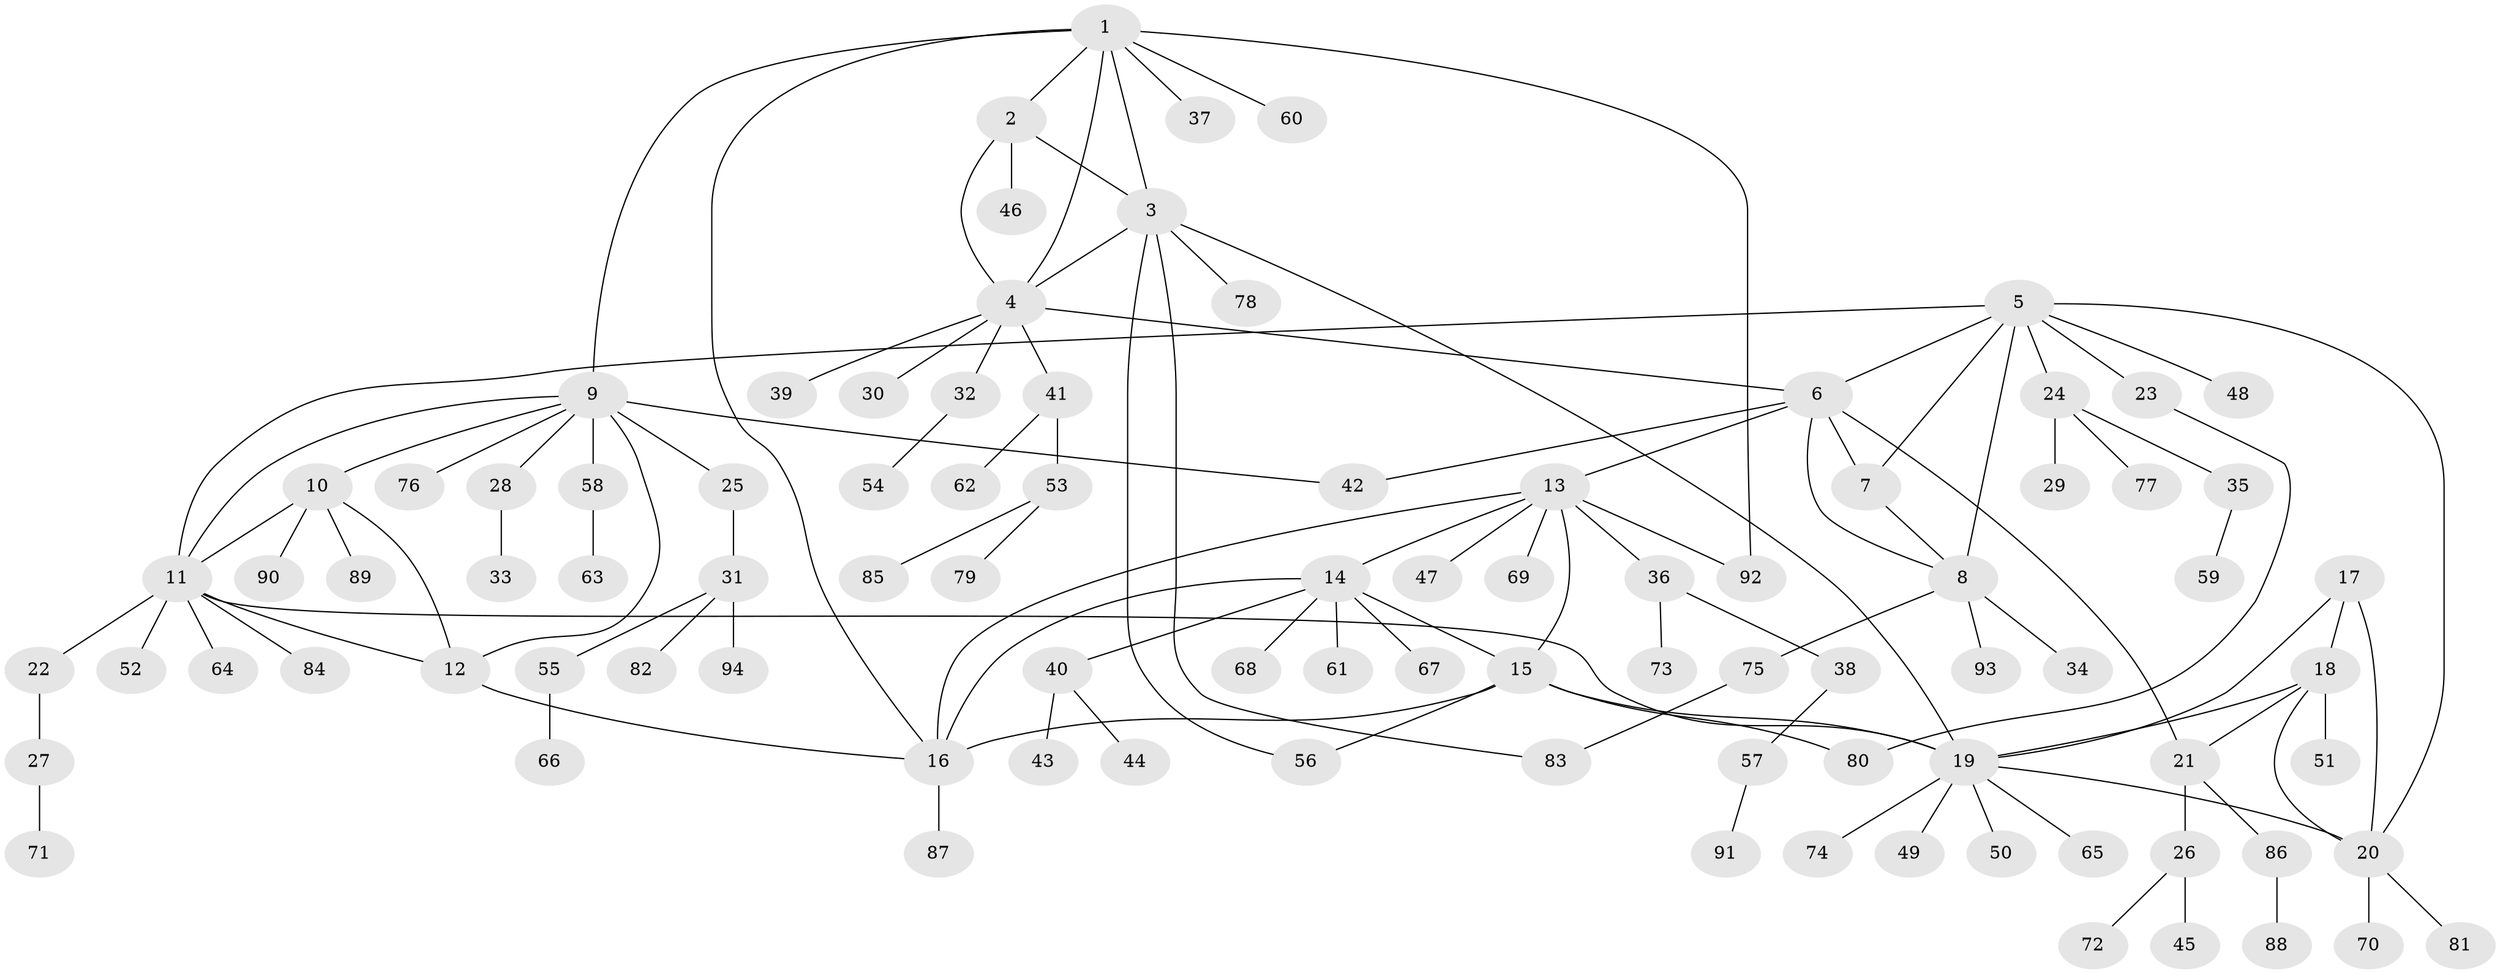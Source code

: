 // coarse degree distribution, {8: 0.057971014492753624, 3: 0.043478260869565216, 7: 0.043478260869565216, 4: 0.13043478260869565, 9: 0.014492753623188406, 10: 0.014492753623188406, 5: 0.014492753623188406, 2: 0.13043478260869565, 1: 0.5507246376811594}
// Generated by graph-tools (version 1.1) at 2025/52/02/27/25 19:52:15]
// undirected, 94 vertices, 120 edges
graph export_dot {
graph [start="1"]
  node [color=gray90,style=filled];
  1;
  2;
  3;
  4;
  5;
  6;
  7;
  8;
  9;
  10;
  11;
  12;
  13;
  14;
  15;
  16;
  17;
  18;
  19;
  20;
  21;
  22;
  23;
  24;
  25;
  26;
  27;
  28;
  29;
  30;
  31;
  32;
  33;
  34;
  35;
  36;
  37;
  38;
  39;
  40;
  41;
  42;
  43;
  44;
  45;
  46;
  47;
  48;
  49;
  50;
  51;
  52;
  53;
  54;
  55;
  56;
  57;
  58;
  59;
  60;
  61;
  62;
  63;
  64;
  65;
  66;
  67;
  68;
  69;
  70;
  71;
  72;
  73;
  74;
  75;
  76;
  77;
  78;
  79;
  80;
  81;
  82;
  83;
  84;
  85;
  86;
  87;
  88;
  89;
  90;
  91;
  92;
  93;
  94;
  1 -- 2;
  1 -- 3;
  1 -- 4;
  1 -- 9;
  1 -- 16;
  1 -- 37;
  1 -- 60;
  1 -- 92;
  2 -- 3;
  2 -- 4;
  2 -- 46;
  3 -- 4;
  3 -- 19;
  3 -- 56;
  3 -- 78;
  3 -- 83;
  4 -- 6;
  4 -- 30;
  4 -- 32;
  4 -- 39;
  4 -- 41;
  5 -- 6;
  5 -- 7;
  5 -- 8;
  5 -- 11;
  5 -- 20;
  5 -- 23;
  5 -- 24;
  5 -- 48;
  6 -- 7;
  6 -- 8;
  6 -- 13;
  6 -- 21;
  6 -- 42;
  7 -- 8;
  8 -- 34;
  8 -- 75;
  8 -- 93;
  9 -- 10;
  9 -- 11;
  9 -- 12;
  9 -- 25;
  9 -- 28;
  9 -- 42;
  9 -- 58;
  9 -- 76;
  10 -- 11;
  10 -- 12;
  10 -- 89;
  10 -- 90;
  11 -- 12;
  11 -- 19;
  11 -- 22;
  11 -- 52;
  11 -- 64;
  11 -- 84;
  12 -- 16;
  13 -- 14;
  13 -- 15;
  13 -- 16;
  13 -- 36;
  13 -- 47;
  13 -- 69;
  13 -- 92;
  14 -- 15;
  14 -- 16;
  14 -- 40;
  14 -- 61;
  14 -- 67;
  14 -- 68;
  15 -- 16;
  15 -- 19;
  15 -- 56;
  15 -- 80;
  16 -- 87;
  17 -- 18;
  17 -- 19;
  17 -- 20;
  18 -- 19;
  18 -- 20;
  18 -- 21;
  18 -- 51;
  19 -- 20;
  19 -- 49;
  19 -- 50;
  19 -- 65;
  19 -- 74;
  20 -- 70;
  20 -- 81;
  21 -- 26;
  21 -- 86;
  22 -- 27;
  23 -- 80;
  24 -- 29;
  24 -- 35;
  24 -- 77;
  25 -- 31;
  26 -- 45;
  26 -- 72;
  27 -- 71;
  28 -- 33;
  31 -- 55;
  31 -- 82;
  31 -- 94;
  32 -- 54;
  35 -- 59;
  36 -- 38;
  36 -- 73;
  38 -- 57;
  40 -- 43;
  40 -- 44;
  41 -- 53;
  41 -- 62;
  53 -- 79;
  53 -- 85;
  55 -- 66;
  57 -- 91;
  58 -- 63;
  75 -- 83;
  86 -- 88;
}
